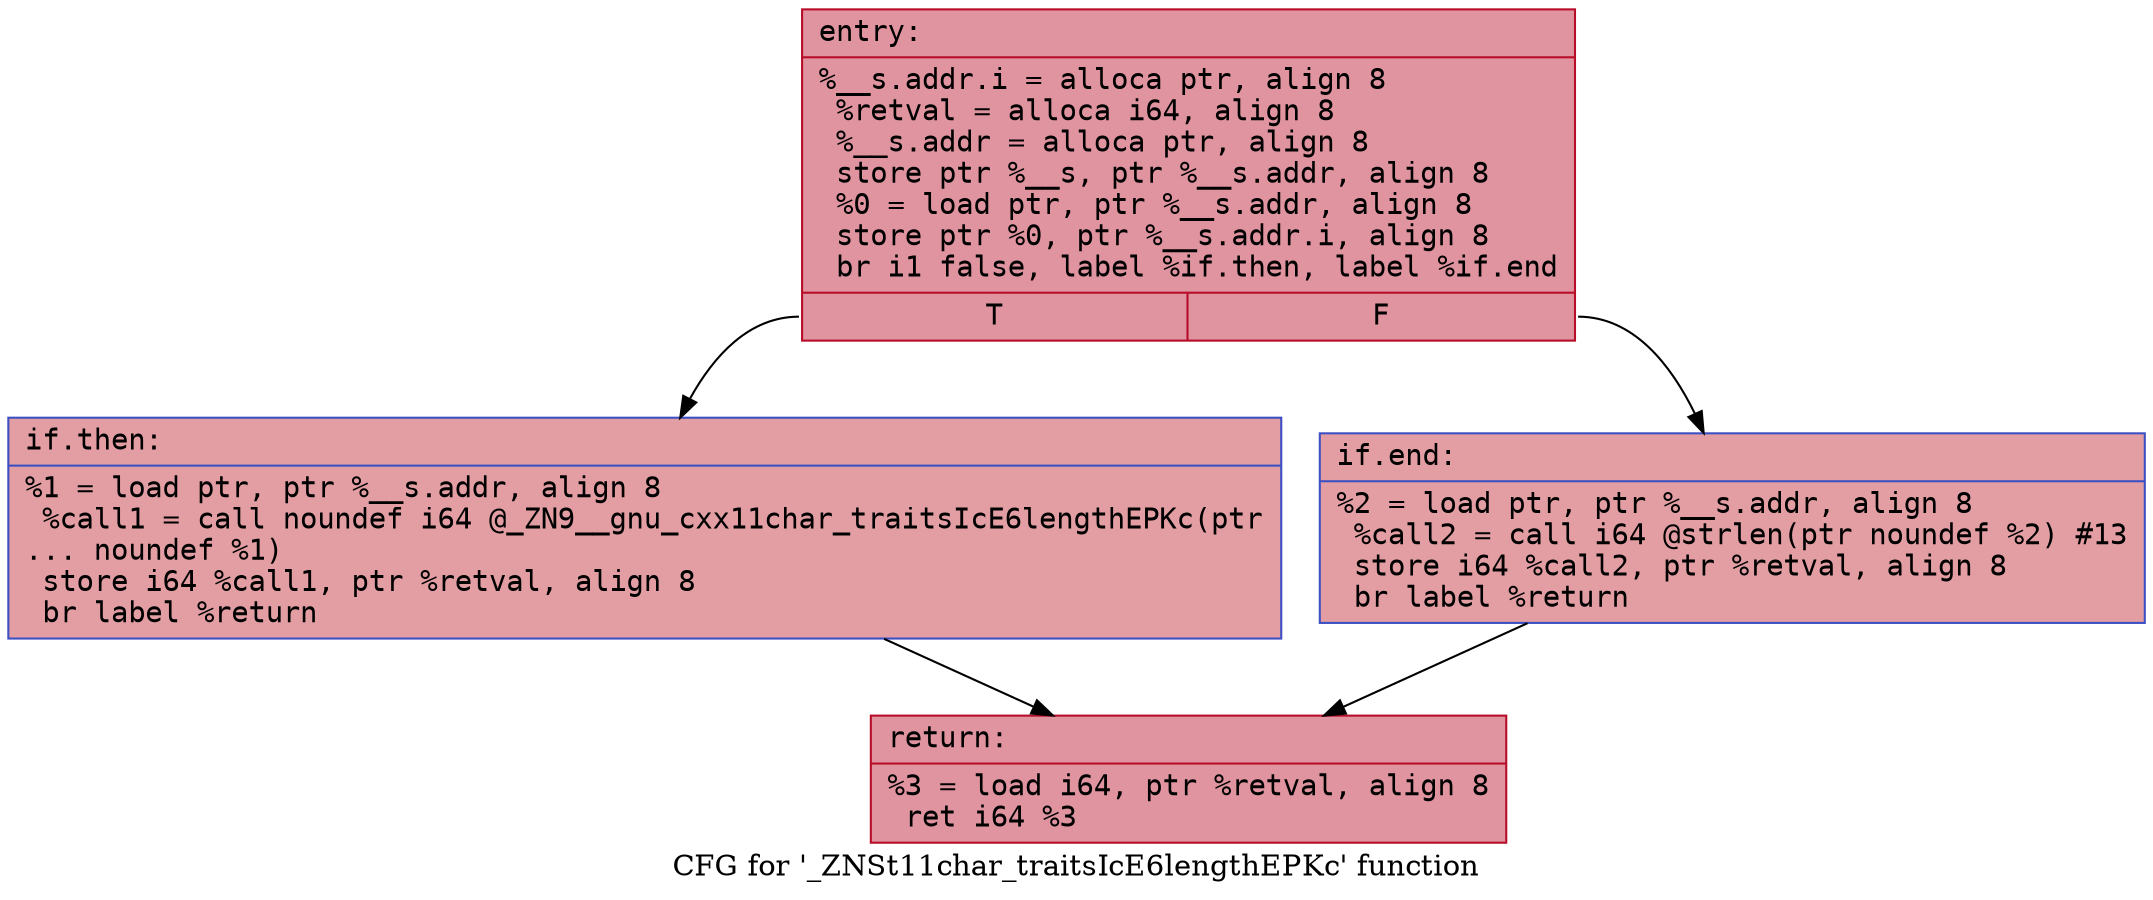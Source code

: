 digraph "CFG for '_ZNSt11char_traitsIcE6lengthEPKc' function" {
	label="CFG for '_ZNSt11char_traitsIcE6lengthEPKc' function";

	Node0x557ad5cda850 [shape=record,color="#b70d28ff", style=filled, fillcolor="#b70d2870" fontname="Courier",label="{entry:\l|  %__s.addr.i = alloca ptr, align 8\l  %retval = alloca i64, align 8\l  %__s.addr = alloca ptr, align 8\l  store ptr %__s, ptr %__s.addr, align 8\l  %0 = load ptr, ptr %__s.addr, align 8\l  store ptr %0, ptr %__s.addr.i, align 8\l  br i1 false, label %if.then, label %if.end\l|{<s0>T|<s1>F}}"];
	Node0x557ad5cda850:s0 -> Node0x557ad5cdab90[tooltip="entry -> if.then\nProbability 50.00%" ];
	Node0x557ad5cda850:s1 -> Node0x557ad5cdac00[tooltip="entry -> if.end\nProbability 50.00%" ];
	Node0x557ad5cdab90 [shape=record,color="#3d50c3ff", style=filled, fillcolor="#be242e70" fontname="Courier",label="{if.then:\l|  %1 = load ptr, ptr %__s.addr, align 8\l  %call1 = call noundef i64 @_ZN9__gnu_cxx11char_traitsIcE6lengthEPKc(ptr\l... noundef %1)\l  store i64 %call1, ptr %retval, align 8\l  br label %return\l}"];
	Node0x557ad5cdab90 -> Node0x557ad5cdb010[tooltip="if.then -> return\nProbability 100.00%" ];
	Node0x557ad5cdac00 [shape=record,color="#3d50c3ff", style=filled, fillcolor="#be242e70" fontname="Courier",label="{if.end:\l|  %2 = load ptr, ptr %__s.addr, align 8\l  %call2 = call i64 @strlen(ptr noundef %2) #13\l  store i64 %call2, ptr %retval, align 8\l  br label %return\l}"];
	Node0x557ad5cdac00 -> Node0x557ad5cdb010[tooltip="if.end -> return\nProbability 100.00%" ];
	Node0x557ad5cdb010 [shape=record,color="#b70d28ff", style=filled, fillcolor="#b70d2870" fontname="Courier",label="{return:\l|  %3 = load i64, ptr %retval, align 8\l  ret i64 %3\l}"];
}
